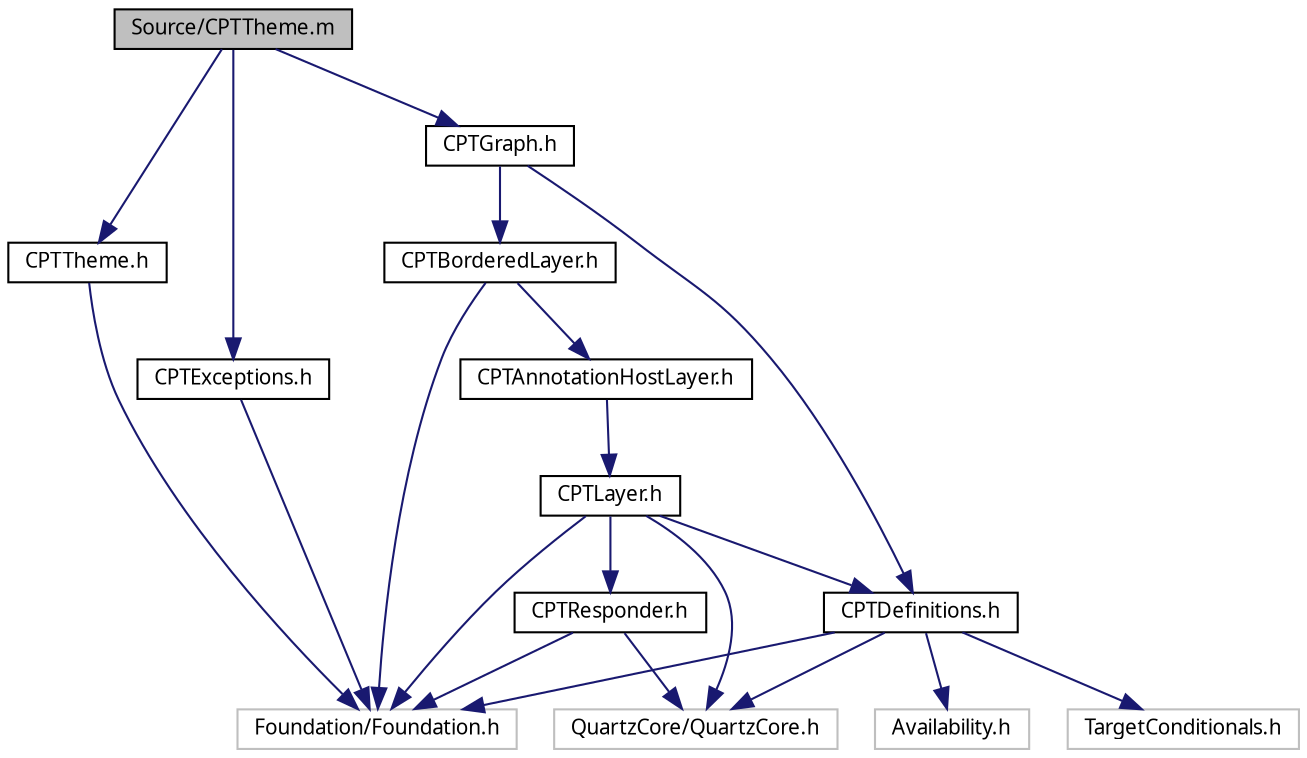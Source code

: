 digraph G
{
  bgcolor="transparent";
  edge [fontname="Lucinda Grande",fontsize="10",labelfontname="Lucinda Grande",labelfontsize="10"];
  node [fontname="Lucinda Grande",fontsize="10",shape=record];
  Node1 [label="Source/CPTTheme.m",height=0.2,width=0.4,color="black", fillcolor="grey75", style="filled" fontcolor="black"];
  Node1 -> Node2 [color="midnightblue",fontsize="10",style="solid",fontname="Lucinda Grande"];
  Node2 [label="CPTTheme.h",height=0.2,width=0.4,color="black",URL="$_c_p_t_theme_8h.html"];
  Node2 -> Node3 [color="midnightblue",fontsize="10",style="solid",fontname="Lucinda Grande"];
  Node3 [label="Foundation/Foundation.h",height=0.2,width=0.4,color="grey75"];
  Node1 -> Node4 [color="midnightblue",fontsize="10",style="solid",fontname="Lucinda Grande"];
  Node4 [label="CPTExceptions.h",height=0.2,width=0.4,color="black",URL="$_c_p_t_exceptions_8h.html"];
  Node4 -> Node3 [color="midnightblue",fontsize="10",style="solid",fontname="Lucinda Grande"];
  Node1 -> Node5 [color="midnightblue",fontsize="10",style="solid",fontname="Lucinda Grande"];
  Node5 [label="CPTGraph.h",height=0.2,width=0.4,color="black",URL="$_c_p_t_graph_8h.html"];
  Node5 -> Node6 [color="midnightblue",fontsize="10",style="solid",fontname="Lucinda Grande"];
  Node6 [label="CPTBorderedLayer.h",height=0.2,width=0.4,color="black",URL="$_c_p_t_bordered_layer_8h.html"];
  Node6 -> Node3 [color="midnightblue",fontsize="10",style="solid",fontname="Lucinda Grande"];
  Node6 -> Node7 [color="midnightblue",fontsize="10",style="solid",fontname="Lucinda Grande"];
  Node7 [label="CPTAnnotationHostLayer.h",height=0.2,width=0.4,color="black",URL="$_c_p_t_annotation_host_layer_8h.html"];
  Node7 -> Node8 [color="midnightblue",fontsize="10",style="solid",fontname="Lucinda Grande"];
  Node8 [label="CPTLayer.h",height=0.2,width=0.4,color="black",URL="$_c_p_t_layer_8h.html"];
  Node8 -> Node9 [color="midnightblue",fontsize="10",style="solid",fontname="Lucinda Grande"];
  Node9 [label="CPTResponder.h",height=0.2,width=0.4,color="black",URL="$_c_p_t_responder_8h.html"];
  Node9 -> Node10 [color="midnightblue",fontsize="10",style="solid",fontname="Lucinda Grande"];
  Node10 [label="QuartzCore/QuartzCore.h",height=0.2,width=0.4,color="grey75"];
  Node9 -> Node3 [color="midnightblue",fontsize="10",style="solid",fontname="Lucinda Grande"];
  Node8 -> Node3 [color="midnightblue",fontsize="10",style="solid",fontname="Lucinda Grande"];
  Node8 -> Node10 [color="midnightblue",fontsize="10",style="solid",fontname="Lucinda Grande"];
  Node8 -> Node11 [color="midnightblue",fontsize="10",style="solid",fontname="Lucinda Grande"];
  Node11 [label="CPTDefinitions.h",height=0.2,width=0.4,color="black",URL="$_c_p_t_definitions_8h.html"];
  Node11 -> Node10 [color="midnightblue",fontsize="10",style="solid",fontname="Lucinda Grande"];
  Node11 -> Node12 [color="midnightblue",fontsize="10",style="solid",fontname="Lucinda Grande"];
  Node12 [label="Availability.h",height=0.2,width=0.4,color="grey75"];
  Node11 -> Node13 [color="midnightblue",fontsize="10",style="solid",fontname="Lucinda Grande"];
  Node13 [label="TargetConditionals.h",height=0.2,width=0.4,color="grey75"];
  Node11 -> Node3 [color="midnightblue",fontsize="10",style="solid",fontname="Lucinda Grande"];
  Node5 -> Node11 [color="midnightblue",fontsize="10",style="solid",fontname="Lucinda Grande"];
}
